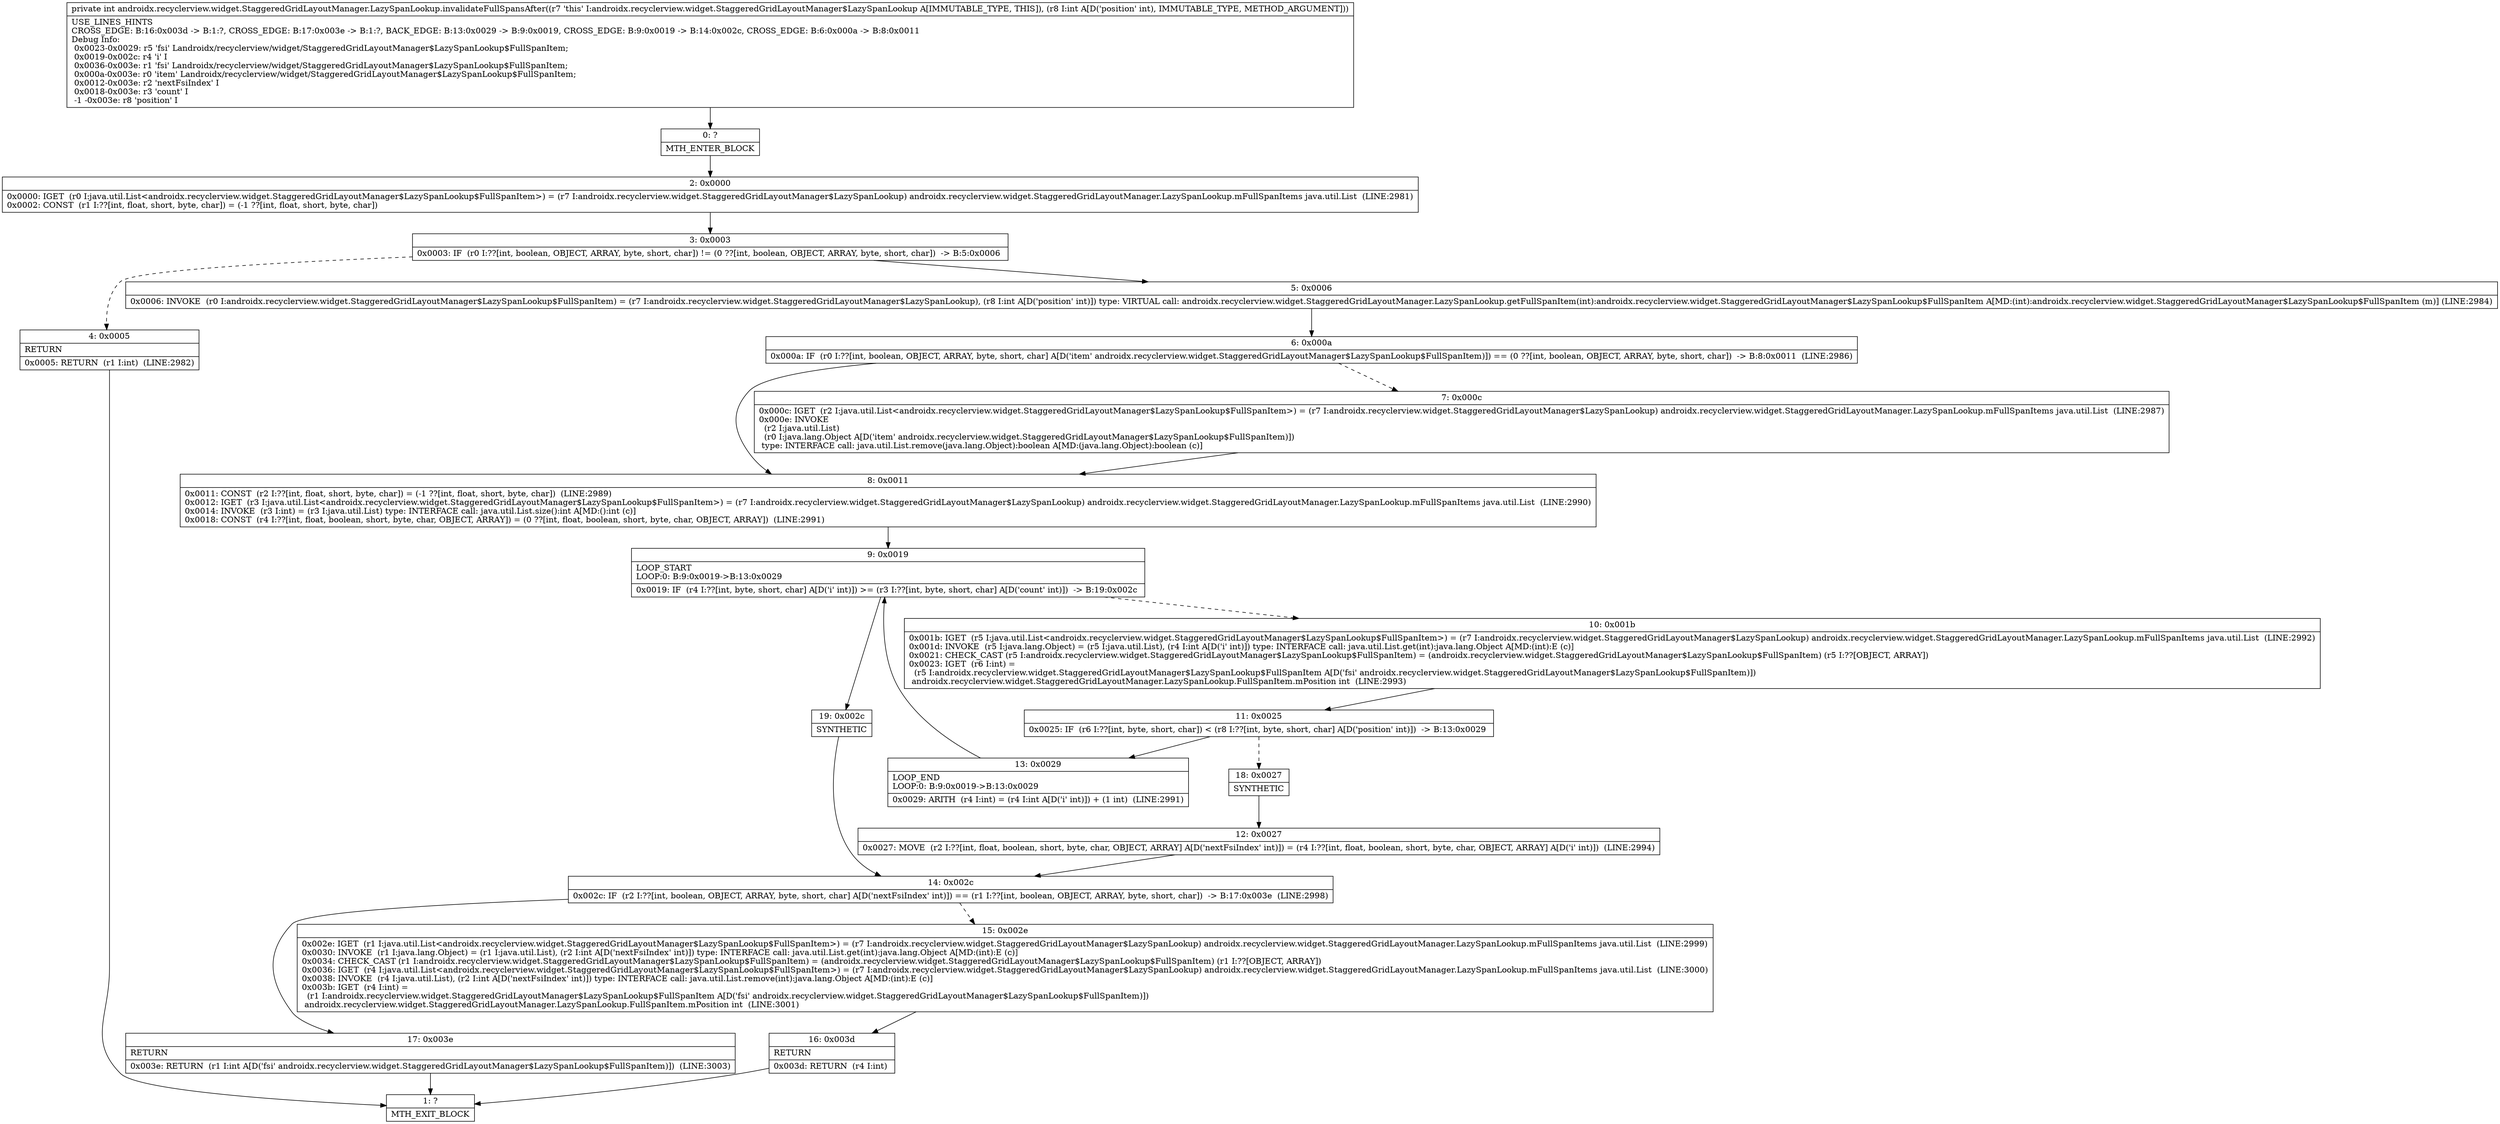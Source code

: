 digraph "CFG forandroidx.recyclerview.widget.StaggeredGridLayoutManager.LazySpanLookup.invalidateFullSpansAfter(I)I" {
Node_0 [shape=record,label="{0\:\ ?|MTH_ENTER_BLOCK\l}"];
Node_2 [shape=record,label="{2\:\ 0x0000|0x0000: IGET  (r0 I:java.util.List\<androidx.recyclerview.widget.StaggeredGridLayoutManager$LazySpanLookup$FullSpanItem\>) = (r7 I:androidx.recyclerview.widget.StaggeredGridLayoutManager$LazySpanLookup) androidx.recyclerview.widget.StaggeredGridLayoutManager.LazySpanLookup.mFullSpanItems java.util.List  (LINE:2981)\l0x0002: CONST  (r1 I:??[int, float, short, byte, char]) = (\-1 ??[int, float, short, byte, char]) \l}"];
Node_3 [shape=record,label="{3\:\ 0x0003|0x0003: IF  (r0 I:??[int, boolean, OBJECT, ARRAY, byte, short, char]) != (0 ??[int, boolean, OBJECT, ARRAY, byte, short, char])  \-\> B:5:0x0006 \l}"];
Node_4 [shape=record,label="{4\:\ 0x0005|RETURN\l|0x0005: RETURN  (r1 I:int)  (LINE:2982)\l}"];
Node_1 [shape=record,label="{1\:\ ?|MTH_EXIT_BLOCK\l}"];
Node_5 [shape=record,label="{5\:\ 0x0006|0x0006: INVOKE  (r0 I:androidx.recyclerview.widget.StaggeredGridLayoutManager$LazySpanLookup$FullSpanItem) = (r7 I:androidx.recyclerview.widget.StaggeredGridLayoutManager$LazySpanLookup), (r8 I:int A[D('position' int)]) type: VIRTUAL call: androidx.recyclerview.widget.StaggeredGridLayoutManager.LazySpanLookup.getFullSpanItem(int):androidx.recyclerview.widget.StaggeredGridLayoutManager$LazySpanLookup$FullSpanItem A[MD:(int):androidx.recyclerview.widget.StaggeredGridLayoutManager$LazySpanLookup$FullSpanItem (m)] (LINE:2984)\l}"];
Node_6 [shape=record,label="{6\:\ 0x000a|0x000a: IF  (r0 I:??[int, boolean, OBJECT, ARRAY, byte, short, char] A[D('item' androidx.recyclerview.widget.StaggeredGridLayoutManager$LazySpanLookup$FullSpanItem)]) == (0 ??[int, boolean, OBJECT, ARRAY, byte, short, char])  \-\> B:8:0x0011  (LINE:2986)\l}"];
Node_7 [shape=record,label="{7\:\ 0x000c|0x000c: IGET  (r2 I:java.util.List\<androidx.recyclerview.widget.StaggeredGridLayoutManager$LazySpanLookup$FullSpanItem\>) = (r7 I:androidx.recyclerview.widget.StaggeredGridLayoutManager$LazySpanLookup) androidx.recyclerview.widget.StaggeredGridLayoutManager.LazySpanLookup.mFullSpanItems java.util.List  (LINE:2987)\l0x000e: INVOKE  \l  (r2 I:java.util.List)\l  (r0 I:java.lang.Object A[D('item' androidx.recyclerview.widget.StaggeredGridLayoutManager$LazySpanLookup$FullSpanItem)])\l type: INTERFACE call: java.util.List.remove(java.lang.Object):boolean A[MD:(java.lang.Object):boolean (c)]\l}"];
Node_8 [shape=record,label="{8\:\ 0x0011|0x0011: CONST  (r2 I:??[int, float, short, byte, char]) = (\-1 ??[int, float, short, byte, char])  (LINE:2989)\l0x0012: IGET  (r3 I:java.util.List\<androidx.recyclerview.widget.StaggeredGridLayoutManager$LazySpanLookup$FullSpanItem\>) = (r7 I:androidx.recyclerview.widget.StaggeredGridLayoutManager$LazySpanLookup) androidx.recyclerview.widget.StaggeredGridLayoutManager.LazySpanLookup.mFullSpanItems java.util.List  (LINE:2990)\l0x0014: INVOKE  (r3 I:int) = (r3 I:java.util.List) type: INTERFACE call: java.util.List.size():int A[MD:():int (c)]\l0x0018: CONST  (r4 I:??[int, float, boolean, short, byte, char, OBJECT, ARRAY]) = (0 ??[int, float, boolean, short, byte, char, OBJECT, ARRAY])  (LINE:2991)\l}"];
Node_9 [shape=record,label="{9\:\ 0x0019|LOOP_START\lLOOP:0: B:9:0x0019\-\>B:13:0x0029\l|0x0019: IF  (r4 I:??[int, byte, short, char] A[D('i' int)]) \>= (r3 I:??[int, byte, short, char] A[D('count' int)])  \-\> B:19:0x002c \l}"];
Node_10 [shape=record,label="{10\:\ 0x001b|0x001b: IGET  (r5 I:java.util.List\<androidx.recyclerview.widget.StaggeredGridLayoutManager$LazySpanLookup$FullSpanItem\>) = (r7 I:androidx.recyclerview.widget.StaggeredGridLayoutManager$LazySpanLookup) androidx.recyclerview.widget.StaggeredGridLayoutManager.LazySpanLookup.mFullSpanItems java.util.List  (LINE:2992)\l0x001d: INVOKE  (r5 I:java.lang.Object) = (r5 I:java.util.List), (r4 I:int A[D('i' int)]) type: INTERFACE call: java.util.List.get(int):java.lang.Object A[MD:(int):E (c)]\l0x0021: CHECK_CAST (r5 I:androidx.recyclerview.widget.StaggeredGridLayoutManager$LazySpanLookup$FullSpanItem) = (androidx.recyclerview.widget.StaggeredGridLayoutManager$LazySpanLookup$FullSpanItem) (r5 I:??[OBJECT, ARRAY]) \l0x0023: IGET  (r6 I:int) = \l  (r5 I:androidx.recyclerview.widget.StaggeredGridLayoutManager$LazySpanLookup$FullSpanItem A[D('fsi' androidx.recyclerview.widget.StaggeredGridLayoutManager$LazySpanLookup$FullSpanItem)])\l androidx.recyclerview.widget.StaggeredGridLayoutManager.LazySpanLookup.FullSpanItem.mPosition int  (LINE:2993)\l}"];
Node_11 [shape=record,label="{11\:\ 0x0025|0x0025: IF  (r6 I:??[int, byte, short, char]) \< (r8 I:??[int, byte, short, char] A[D('position' int)])  \-\> B:13:0x0029 \l}"];
Node_13 [shape=record,label="{13\:\ 0x0029|LOOP_END\lLOOP:0: B:9:0x0019\-\>B:13:0x0029\l|0x0029: ARITH  (r4 I:int) = (r4 I:int A[D('i' int)]) + (1 int)  (LINE:2991)\l}"];
Node_18 [shape=record,label="{18\:\ 0x0027|SYNTHETIC\l}"];
Node_12 [shape=record,label="{12\:\ 0x0027|0x0027: MOVE  (r2 I:??[int, float, boolean, short, byte, char, OBJECT, ARRAY] A[D('nextFsiIndex' int)]) = (r4 I:??[int, float, boolean, short, byte, char, OBJECT, ARRAY] A[D('i' int)])  (LINE:2994)\l}"];
Node_14 [shape=record,label="{14\:\ 0x002c|0x002c: IF  (r2 I:??[int, boolean, OBJECT, ARRAY, byte, short, char] A[D('nextFsiIndex' int)]) == (r1 I:??[int, boolean, OBJECT, ARRAY, byte, short, char])  \-\> B:17:0x003e  (LINE:2998)\l}"];
Node_15 [shape=record,label="{15\:\ 0x002e|0x002e: IGET  (r1 I:java.util.List\<androidx.recyclerview.widget.StaggeredGridLayoutManager$LazySpanLookup$FullSpanItem\>) = (r7 I:androidx.recyclerview.widget.StaggeredGridLayoutManager$LazySpanLookup) androidx.recyclerview.widget.StaggeredGridLayoutManager.LazySpanLookup.mFullSpanItems java.util.List  (LINE:2999)\l0x0030: INVOKE  (r1 I:java.lang.Object) = (r1 I:java.util.List), (r2 I:int A[D('nextFsiIndex' int)]) type: INTERFACE call: java.util.List.get(int):java.lang.Object A[MD:(int):E (c)]\l0x0034: CHECK_CAST (r1 I:androidx.recyclerview.widget.StaggeredGridLayoutManager$LazySpanLookup$FullSpanItem) = (androidx.recyclerview.widget.StaggeredGridLayoutManager$LazySpanLookup$FullSpanItem) (r1 I:??[OBJECT, ARRAY]) \l0x0036: IGET  (r4 I:java.util.List\<androidx.recyclerview.widget.StaggeredGridLayoutManager$LazySpanLookup$FullSpanItem\>) = (r7 I:androidx.recyclerview.widget.StaggeredGridLayoutManager$LazySpanLookup) androidx.recyclerview.widget.StaggeredGridLayoutManager.LazySpanLookup.mFullSpanItems java.util.List  (LINE:3000)\l0x0038: INVOKE  (r4 I:java.util.List), (r2 I:int A[D('nextFsiIndex' int)]) type: INTERFACE call: java.util.List.remove(int):java.lang.Object A[MD:(int):E (c)]\l0x003b: IGET  (r4 I:int) = \l  (r1 I:androidx.recyclerview.widget.StaggeredGridLayoutManager$LazySpanLookup$FullSpanItem A[D('fsi' androidx.recyclerview.widget.StaggeredGridLayoutManager$LazySpanLookup$FullSpanItem)])\l androidx.recyclerview.widget.StaggeredGridLayoutManager.LazySpanLookup.FullSpanItem.mPosition int  (LINE:3001)\l}"];
Node_16 [shape=record,label="{16\:\ 0x003d|RETURN\l|0x003d: RETURN  (r4 I:int) \l}"];
Node_17 [shape=record,label="{17\:\ 0x003e|RETURN\l|0x003e: RETURN  (r1 I:int A[D('fsi' androidx.recyclerview.widget.StaggeredGridLayoutManager$LazySpanLookup$FullSpanItem)])  (LINE:3003)\l}"];
Node_19 [shape=record,label="{19\:\ 0x002c|SYNTHETIC\l}"];
MethodNode[shape=record,label="{private int androidx.recyclerview.widget.StaggeredGridLayoutManager.LazySpanLookup.invalidateFullSpansAfter((r7 'this' I:androidx.recyclerview.widget.StaggeredGridLayoutManager$LazySpanLookup A[IMMUTABLE_TYPE, THIS]), (r8 I:int A[D('position' int), IMMUTABLE_TYPE, METHOD_ARGUMENT]))  | USE_LINES_HINTS\lCROSS_EDGE: B:16:0x003d \-\> B:1:?, CROSS_EDGE: B:17:0x003e \-\> B:1:?, BACK_EDGE: B:13:0x0029 \-\> B:9:0x0019, CROSS_EDGE: B:9:0x0019 \-\> B:14:0x002c, CROSS_EDGE: B:6:0x000a \-\> B:8:0x0011\lDebug Info:\l  0x0023\-0x0029: r5 'fsi' Landroidx\/recyclerview\/widget\/StaggeredGridLayoutManager$LazySpanLookup$FullSpanItem;\l  0x0019\-0x002c: r4 'i' I\l  0x0036\-0x003e: r1 'fsi' Landroidx\/recyclerview\/widget\/StaggeredGridLayoutManager$LazySpanLookup$FullSpanItem;\l  0x000a\-0x003e: r0 'item' Landroidx\/recyclerview\/widget\/StaggeredGridLayoutManager$LazySpanLookup$FullSpanItem;\l  0x0012\-0x003e: r2 'nextFsiIndex' I\l  0x0018\-0x003e: r3 'count' I\l  \-1 \-0x003e: r8 'position' I\l}"];
MethodNode -> Node_0;Node_0 -> Node_2;
Node_2 -> Node_3;
Node_3 -> Node_4[style=dashed];
Node_3 -> Node_5;
Node_4 -> Node_1;
Node_5 -> Node_6;
Node_6 -> Node_7[style=dashed];
Node_6 -> Node_8;
Node_7 -> Node_8;
Node_8 -> Node_9;
Node_9 -> Node_10[style=dashed];
Node_9 -> Node_19;
Node_10 -> Node_11;
Node_11 -> Node_13;
Node_11 -> Node_18[style=dashed];
Node_13 -> Node_9;
Node_18 -> Node_12;
Node_12 -> Node_14;
Node_14 -> Node_15[style=dashed];
Node_14 -> Node_17;
Node_15 -> Node_16;
Node_16 -> Node_1;
Node_17 -> Node_1;
Node_19 -> Node_14;
}

